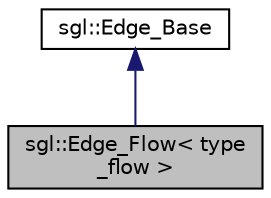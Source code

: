 digraph "sgl::Edge_Flow&lt; type_flow &gt;"
{
  edge [fontname="Helvetica",fontsize="10",labelfontname="Helvetica",labelfontsize="10"];
  node [fontname="Helvetica",fontsize="10",shape=record];
  Node1 [label="sgl::Edge_Flow\< type\l_flow \>",height=0.2,width=0.4,color="black", fillcolor="grey75", style="filled", fontcolor="black"];
  Node2 -> Node1 [dir="back",color="midnightblue",fontsize="10",style="solid",fontname="Helvetica"];
  Node2 [label="sgl::Edge_Base",height=0.2,width=0.4,color="black", fillcolor="white", style="filled",URL="$classsgl_1_1_edge___base.html"];
}
